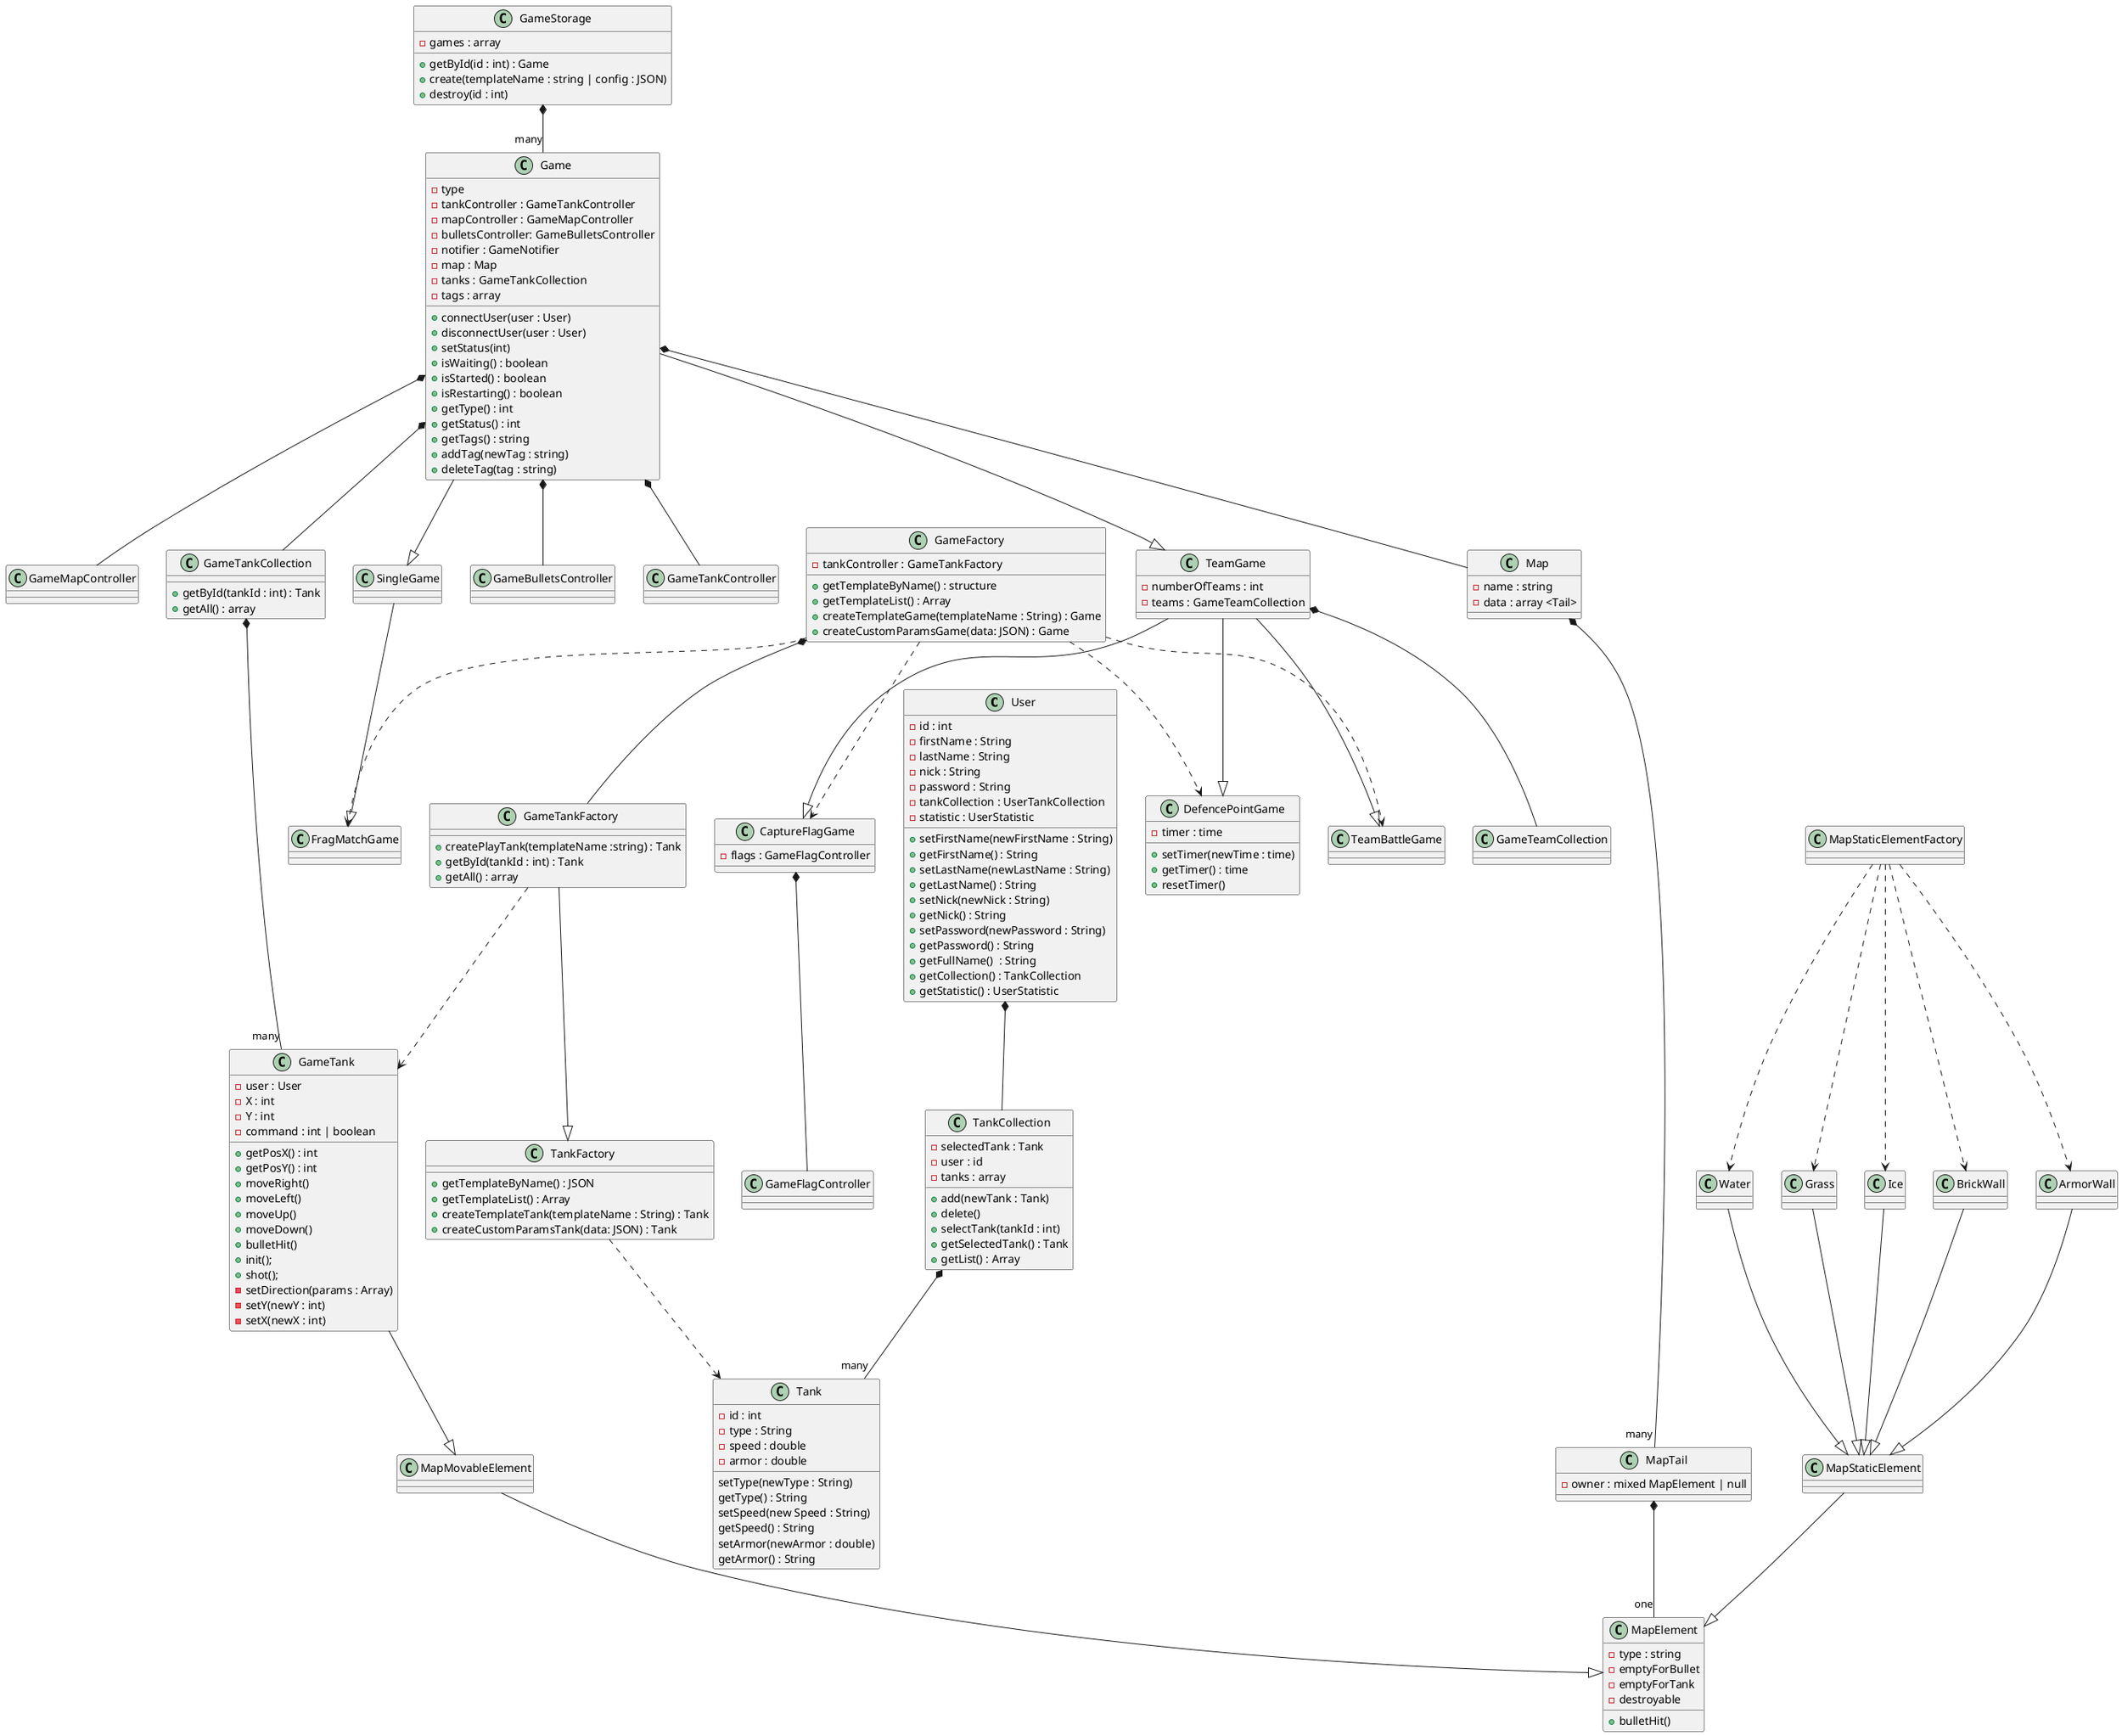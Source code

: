 @startuml

class User {
    -id : int
    -firstName : String
    -lastName : String
    -nick : String
    -password : String
    -tankCollection : UserTankCollection
    -statistic : UserStatistic

    +setFirstName(newFirstName : String)
    +getFirstName() : String
    +setLastName(newLastName : String)
    +getLastName() : String
    +setNick(newNick : String)
    +getNick() : String
    +setPassword(newPassword : String)
    +getPassword() : String
    +getFullName()  : String
    +getCollection() : TankCollection
    +getStatistic() : UserStatistic
}

class TankCollection{
    -selectedTank : Tank
    -user : id
    -tanks : array

    +add(newTank : Tank)
    +delete()
    +selectTank(tankId : int)
    +getSelectedTank() : Tank
    +getList() : Array
}

class TankFactory{
     +getTemplateByName() : JSON
     +getTemplateList() : Array
     +createTemplateTank(templateName : String) : Tank
     +createCustomParamsTank(data: JSON) : Tank
}

class Tank{
    -id : int
    -type : String
    -speed : double
    -armor : double

    setType(newType : String)
    getType() : String
    setSpeed(new Speed : String)
    getSpeed() : String
    setArmor(newArmor : double)
    getArmor() : String
}

class GameTankFactory{
    +createPlayTank(templateName :string) : Tank
}

class GameTank{
    -user : User
    -X : int
    -Y : int
    -command : int | boolean

    +getPosX() : int
    +getPosY() : int
    +moveRight()
    +moveLeft()
    +moveUp()
    +moveDown()
    +bulletHit()
    +init();
    +shot();
    -setDirection(params : Array)
    -setY(newY : int)
    -setX(newX : int)

}

class GameStorage{
    -games : array

    +getById(id : int) : Game
    +create(templateName : string | config : JSON)
    +destroy(id : int)
}

class GameFactory{
    -tankController : GameTankFactory

    +getTemplateByName() : structure
    +getTemplateList() : Array
    +createTemplateGame(templateName : String) : Game
    +createCustomParamsGame(data: JSON) : Game
}

class Game{
    -type
    -tankController : GameTankController
    -mapController : GameMapController
    -bulletsController: GameBulletsController
    -notifier : GameNotifier
    -map : Map
    -tanks : GameTankCollection
    -tags : array

    +connectUser(user : User)
    +disconnectUser(user : User)
    +setStatus(int)
    +isWaiting() : boolean
    +isStarted() : boolean
    +isRestarting() : boolean
    +getType() : int
    +getStatus() : int
    +getTags() : string
    +addTag(newTag : string)
    +deleteTag(tag : string)
}

class TeamGame{
    -numberOfTeams : int
    -teams : GameTeamCollection
}

class SingleGame{

}

class CaptureFlagGame{
    -flags : GameFlagController
}

class DefencePointGame{
    -timer : time

    +setTimer(newTime : time)
    +getTimer() : time
    +resetTimer()
}

class GameTeamCollection{

}

class GameTankCollection{
    +getById(tankId : int) : Tank
    +getAll() : array
}

class GameTankFactory{
    +getById(tankId : int) : Tank
    +getAll() : array
}

class Map{
    -name : string
    -data : array <Tail>
}

class MapElement{
    -type : string
    -emptyForBullet
    -emptyForTank
    -destroyable
    +bulletHit()
}

class MapTail{
    -owner : mixed MapElement | null
}




User *-- TankCollection
GameTankFactory --|> TankFactory
TankCollection *-- "many" Tank
TankFactory ..> Tank


GameStorage *-- "many" Game


GameFactory *-- GameTankFactory

GameFactory ..> FragMatchGame
GameFactory ..> TeamBattleGame
GameFactory ..> CaptureFlagGame
GameFactory ..> DefencePointGame


SingleGame --|> FragMatchGame
TeamGame --|> TeamBattleGame
TeamGame --|> CaptureFlagGame
TeamGame --|> DefencePointGame

Game --|> SingleGame
Game --|> TeamGame

Game *-- GameTankCollection
Game *-- GameMapController
Game *-- GameBulletsController
Game *-- GameTankController
Game *-- Map

Map *-- "many" MapTail

MapTail *-- "one" MapElement

MapStaticElementFactory ..> BrickWall
MapStaticElementFactory ..> ArmorWall
MapStaticElementFactory ..> Water
MapStaticElementFactory ..> Grass
MapStaticElementFactory ..> Ice

MapMovableElement --|> MapElement
MapStaticElement  --|> MapElement



BrickWall --|> MapStaticElement
ArmorWall --|> MapStaticElement
Water --|> MapStaticElement
Grass --|> MapStaticElement
Ice --|> MapStaticElement
GameTank --|> MapMovableElement


CaptureFlagGame *-- GameFlagController
TeamGame *-- GameTeamCollection

GameTankFactory ..> GameTank

GameTankCollection *-- "many" GameTank

@enduml

